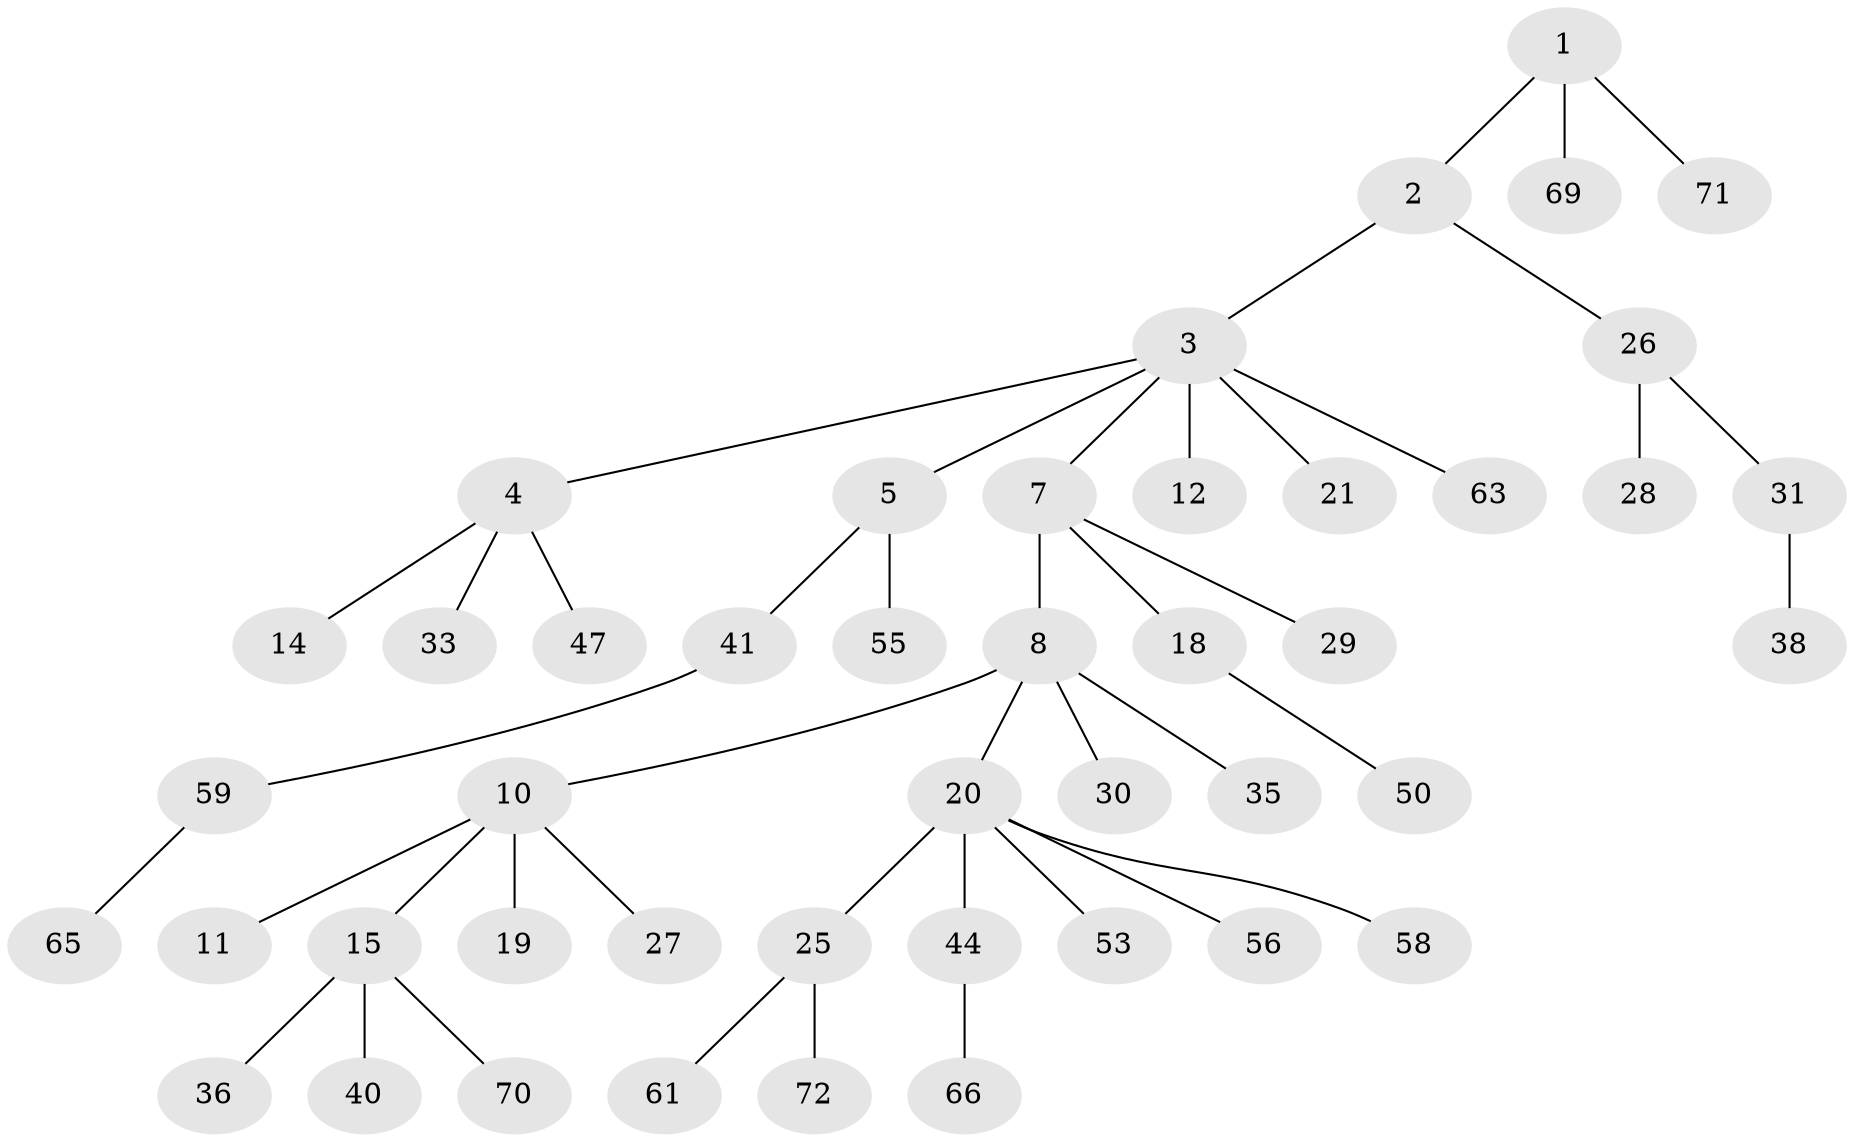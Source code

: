 // original degree distribution, {2: 0.2777777777777778, 4: 0.05555555555555555, 5: 0.041666666666666664, 3: 0.18055555555555555, 1: 0.4444444444444444}
// Generated by graph-tools (version 1.1) at 2025/11/02/27/25 16:11:27]
// undirected, 45 vertices, 44 edges
graph export_dot {
graph [start="1"]
  node [color=gray90,style=filled];
  1 [super="+64"];
  2 [super="+23"];
  3 [super="+6"];
  4 [super="+9"];
  5 [super="+22"];
  7 [super="+45"];
  8 [super="+16"];
  10 [super="+13"];
  11 [super="+24"];
  12 [super="+68"];
  14 [super="+34"];
  15 [super="+17"];
  18 [super="+46"];
  19;
  20 [super="+37"];
  21;
  25 [super="+54"];
  26;
  27;
  28 [super="+52"];
  29 [super="+43"];
  30;
  31 [super="+32"];
  33 [super="+62"];
  35 [super="+48"];
  36 [super="+39"];
  38;
  40;
  41 [super="+42"];
  44 [super="+49"];
  47 [super="+51"];
  50 [super="+67"];
  53 [super="+60"];
  55 [super="+57"];
  56;
  58;
  59;
  61;
  63;
  65;
  66;
  69;
  70;
  71;
  72;
  1 -- 2;
  1 -- 69;
  1 -- 71;
  2 -- 3;
  2 -- 26;
  3 -- 4;
  3 -- 5;
  3 -- 7;
  3 -- 12;
  3 -- 21;
  3 -- 63;
  4 -- 14;
  4 -- 33;
  4 -- 47;
  5 -- 41;
  5 -- 55;
  7 -- 8;
  7 -- 18;
  7 -- 29;
  8 -- 10;
  8 -- 35;
  8 -- 20;
  8 -- 30;
  10 -- 11;
  10 -- 19;
  10 -- 27;
  10 -- 15;
  15 -- 40;
  15 -- 36;
  15 -- 70;
  18 -- 50;
  20 -- 25;
  20 -- 44;
  20 -- 58;
  20 -- 56;
  20 -- 53;
  25 -- 61;
  25 -- 72;
  26 -- 28;
  26 -- 31;
  31 -- 38;
  41 -- 59;
  44 -- 66;
  59 -- 65;
}

